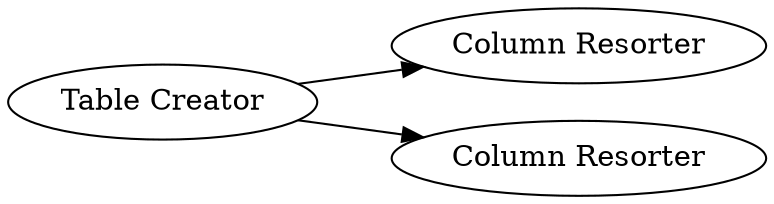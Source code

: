 digraph {
	1 [label="Table Creator"]
	2 [label="Column Resorter"]
	3 [label="Column Resorter"]
	1 -> 2
	1 -> 3
	rankdir=LR
}
